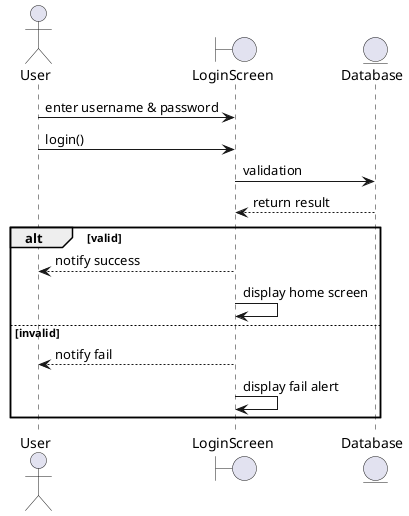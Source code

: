 @startuml
actor User
boundary LoginScreen
entity Database

User -> LoginScreen : enter username & password
User -> LoginScreen : login()
LoginScreen -> Database: validation
Database --> LoginScreen : return result
alt valid
LoginScreen --> User : notify success
LoginScreen -> LoginScreen : display home screen
else invalid
LoginScreen --> User : notify fail
LoginScreen -> LoginScreen : display fail alert 
end
@enduml
